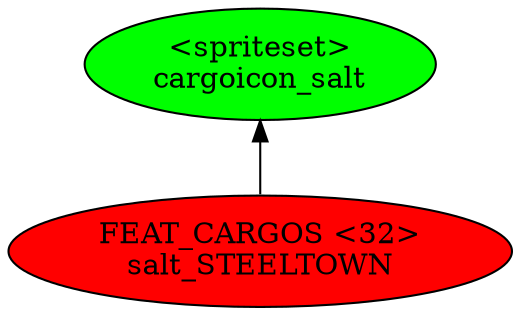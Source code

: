 digraph {
rankdir="BT"
cargoicon_salt [fillcolor=green style="filled" label="<spriteset>\ncargoicon_salt"]
salt_STEELTOWN [fillcolor=red style="filled" label="FEAT_CARGOS <32>\nsalt_STEELTOWN"]
salt_STEELTOWN->cargoicon_salt
}

